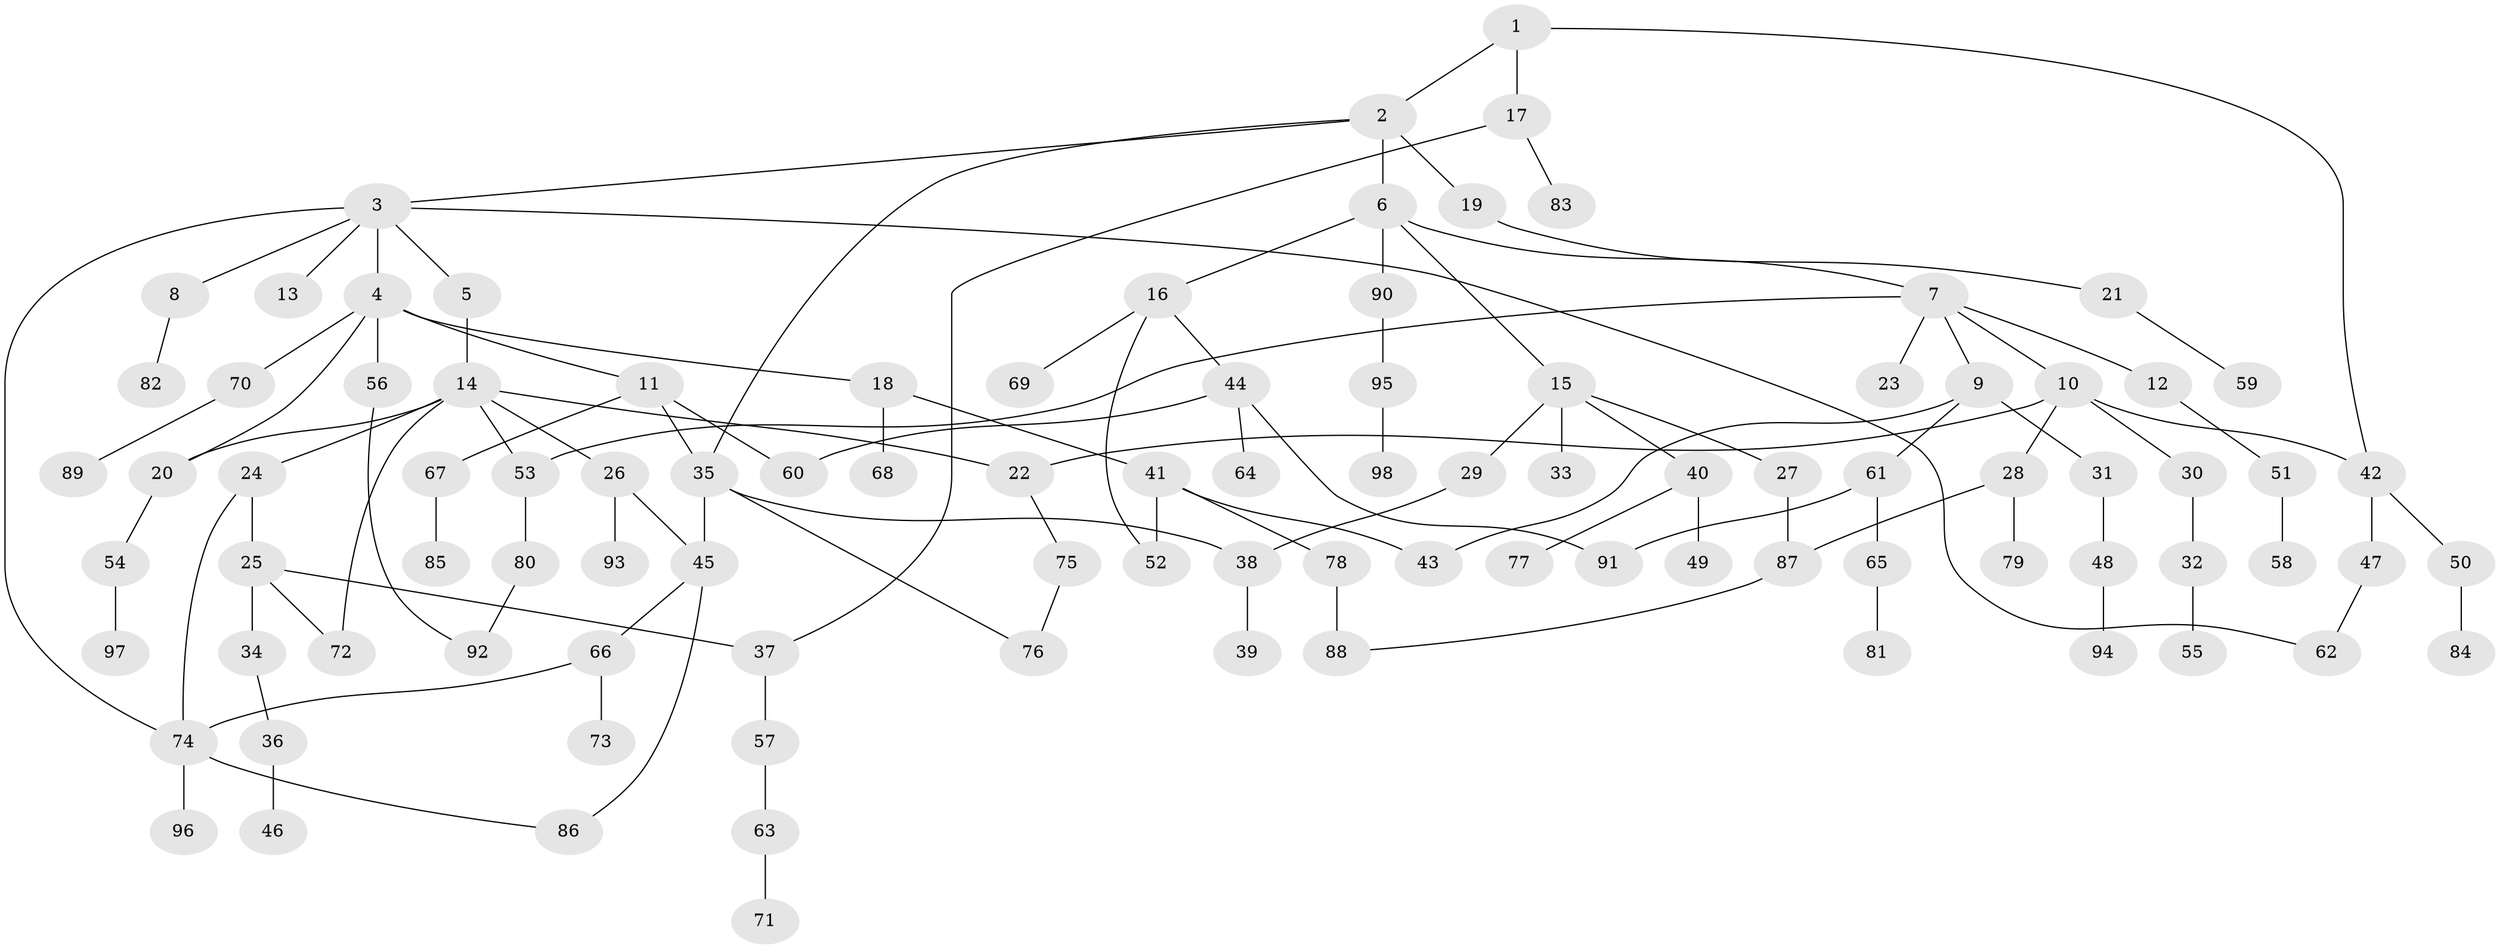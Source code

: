 // coarse degree distribution, {3: 0.1323529411764706, 5: 0.07352941176470588, 10: 0.014705882352941176, 8: 0.014705882352941176, 2: 0.29411764705882354, 4: 0.1323529411764706, 1: 0.3235294117647059, 6: 0.014705882352941176}
// Generated by graph-tools (version 1.1) at 2025/51/02/27/25 19:51:38]
// undirected, 98 vertices, 118 edges
graph export_dot {
graph [start="1"]
  node [color=gray90,style=filled];
  1;
  2;
  3;
  4;
  5;
  6;
  7;
  8;
  9;
  10;
  11;
  12;
  13;
  14;
  15;
  16;
  17;
  18;
  19;
  20;
  21;
  22;
  23;
  24;
  25;
  26;
  27;
  28;
  29;
  30;
  31;
  32;
  33;
  34;
  35;
  36;
  37;
  38;
  39;
  40;
  41;
  42;
  43;
  44;
  45;
  46;
  47;
  48;
  49;
  50;
  51;
  52;
  53;
  54;
  55;
  56;
  57;
  58;
  59;
  60;
  61;
  62;
  63;
  64;
  65;
  66;
  67;
  68;
  69;
  70;
  71;
  72;
  73;
  74;
  75;
  76;
  77;
  78;
  79;
  80;
  81;
  82;
  83;
  84;
  85;
  86;
  87;
  88;
  89;
  90;
  91;
  92;
  93;
  94;
  95;
  96;
  97;
  98;
  1 -- 2;
  1 -- 17;
  1 -- 42;
  2 -- 3;
  2 -- 6;
  2 -- 19;
  2 -- 35;
  3 -- 4;
  3 -- 5;
  3 -- 8;
  3 -- 13;
  3 -- 62;
  3 -- 74;
  4 -- 11;
  4 -- 18;
  4 -- 56;
  4 -- 70;
  4 -- 20;
  5 -- 14;
  6 -- 7;
  6 -- 15;
  6 -- 16;
  6 -- 90;
  7 -- 9;
  7 -- 10;
  7 -- 12;
  7 -- 23;
  7 -- 53;
  8 -- 82;
  9 -- 31;
  9 -- 61;
  9 -- 43;
  10 -- 28;
  10 -- 30;
  10 -- 42;
  10 -- 22;
  11 -- 67;
  11 -- 35;
  11 -- 60;
  12 -- 51;
  14 -- 20;
  14 -- 22;
  14 -- 24;
  14 -- 26;
  14 -- 72;
  14 -- 53;
  15 -- 27;
  15 -- 29;
  15 -- 33;
  15 -- 40;
  16 -- 44;
  16 -- 52;
  16 -- 69;
  17 -- 83;
  17 -- 37;
  18 -- 41;
  18 -- 68;
  19 -- 21;
  20 -- 54;
  21 -- 59;
  22 -- 75;
  24 -- 25;
  24 -- 74;
  25 -- 34;
  25 -- 37;
  25 -- 72;
  26 -- 45;
  26 -- 93;
  27 -- 87;
  28 -- 79;
  28 -- 87;
  29 -- 38;
  30 -- 32;
  31 -- 48;
  32 -- 55;
  34 -- 36;
  35 -- 38;
  35 -- 76;
  35 -- 45;
  36 -- 46;
  37 -- 57;
  38 -- 39;
  40 -- 49;
  40 -- 77;
  41 -- 43;
  41 -- 78;
  41 -- 52;
  42 -- 47;
  42 -- 50;
  44 -- 60;
  44 -- 64;
  44 -- 91;
  45 -- 66;
  45 -- 86;
  47 -- 62;
  48 -- 94;
  50 -- 84;
  51 -- 58;
  53 -- 80;
  54 -- 97;
  56 -- 92;
  57 -- 63;
  61 -- 65;
  61 -- 91;
  63 -- 71;
  65 -- 81;
  66 -- 73;
  66 -- 74;
  67 -- 85;
  70 -- 89;
  74 -- 86;
  74 -- 96;
  75 -- 76;
  78 -- 88;
  80 -- 92;
  87 -- 88;
  90 -- 95;
  95 -- 98;
}
